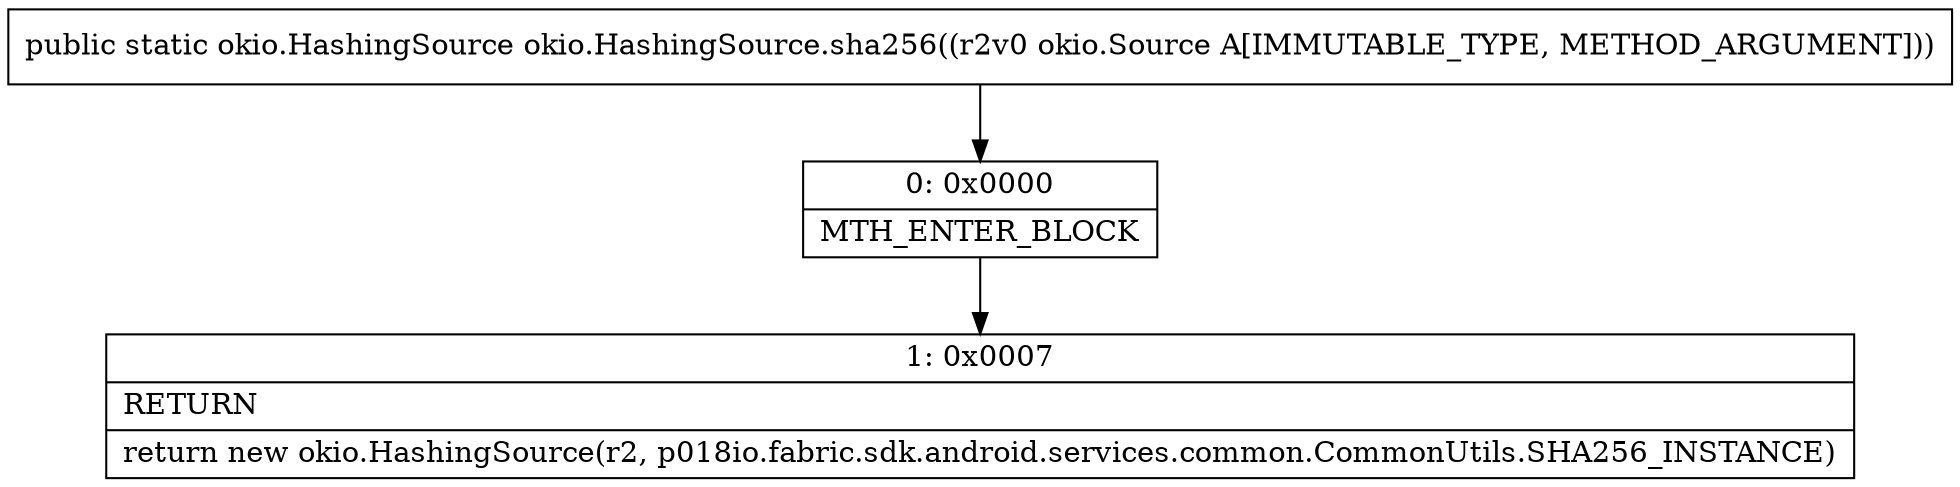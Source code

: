 digraph "CFG forokio.HashingSource.sha256(Lokio\/Source;)Lokio\/HashingSource;" {
Node_0 [shape=record,label="{0\:\ 0x0000|MTH_ENTER_BLOCK\l}"];
Node_1 [shape=record,label="{1\:\ 0x0007|RETURN\l|return new okio.HashingSource(r2, p018io.fabric.sdk.android.services.common.CommonUtils.SHA256_INSTANCE)\l}"];
MethodNode[shape=record,label="{public static okio.HashingSource okio.HashingSource.sha256((r2v0 okio.Source A[IMMUTABLE_TYPE, METHOD_ARGUMENT])) }"];
MethodNode -> Node_0;
Node_0 -> Node_1;
}

